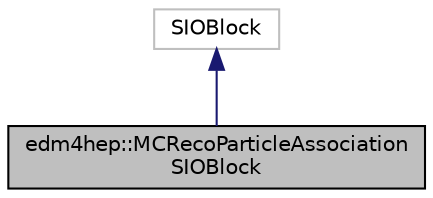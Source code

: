 digraph "edm4hep::MCRecoParticleAssociationSIOBlock"
{
 // LATEX_PDF_SIZE
  edge [fontname="Helvetica",fontsize="10",labelfontname="Helvetica",labelfontsize="10"];
  node [fontname="Helvetica",fontsize="10",shape=record];
  Node1 [label="edm4hep::MCRecoParticleAssociation\lSIOBlock",height=0.2,width=0.4,color="black", fillcolor="grey75", style="filled", fontcolor="black",tooltip=" "];
  Node2 -> Node1 [dir="back",color="midnightblue",fontsize="10",style="solid",fontname="Helvetica"];
  Node2 [label="SIOBlock",height=0.2,width=0.4,color="grey75", fillcolor="white", style="filled",tooltip=" "];
}
